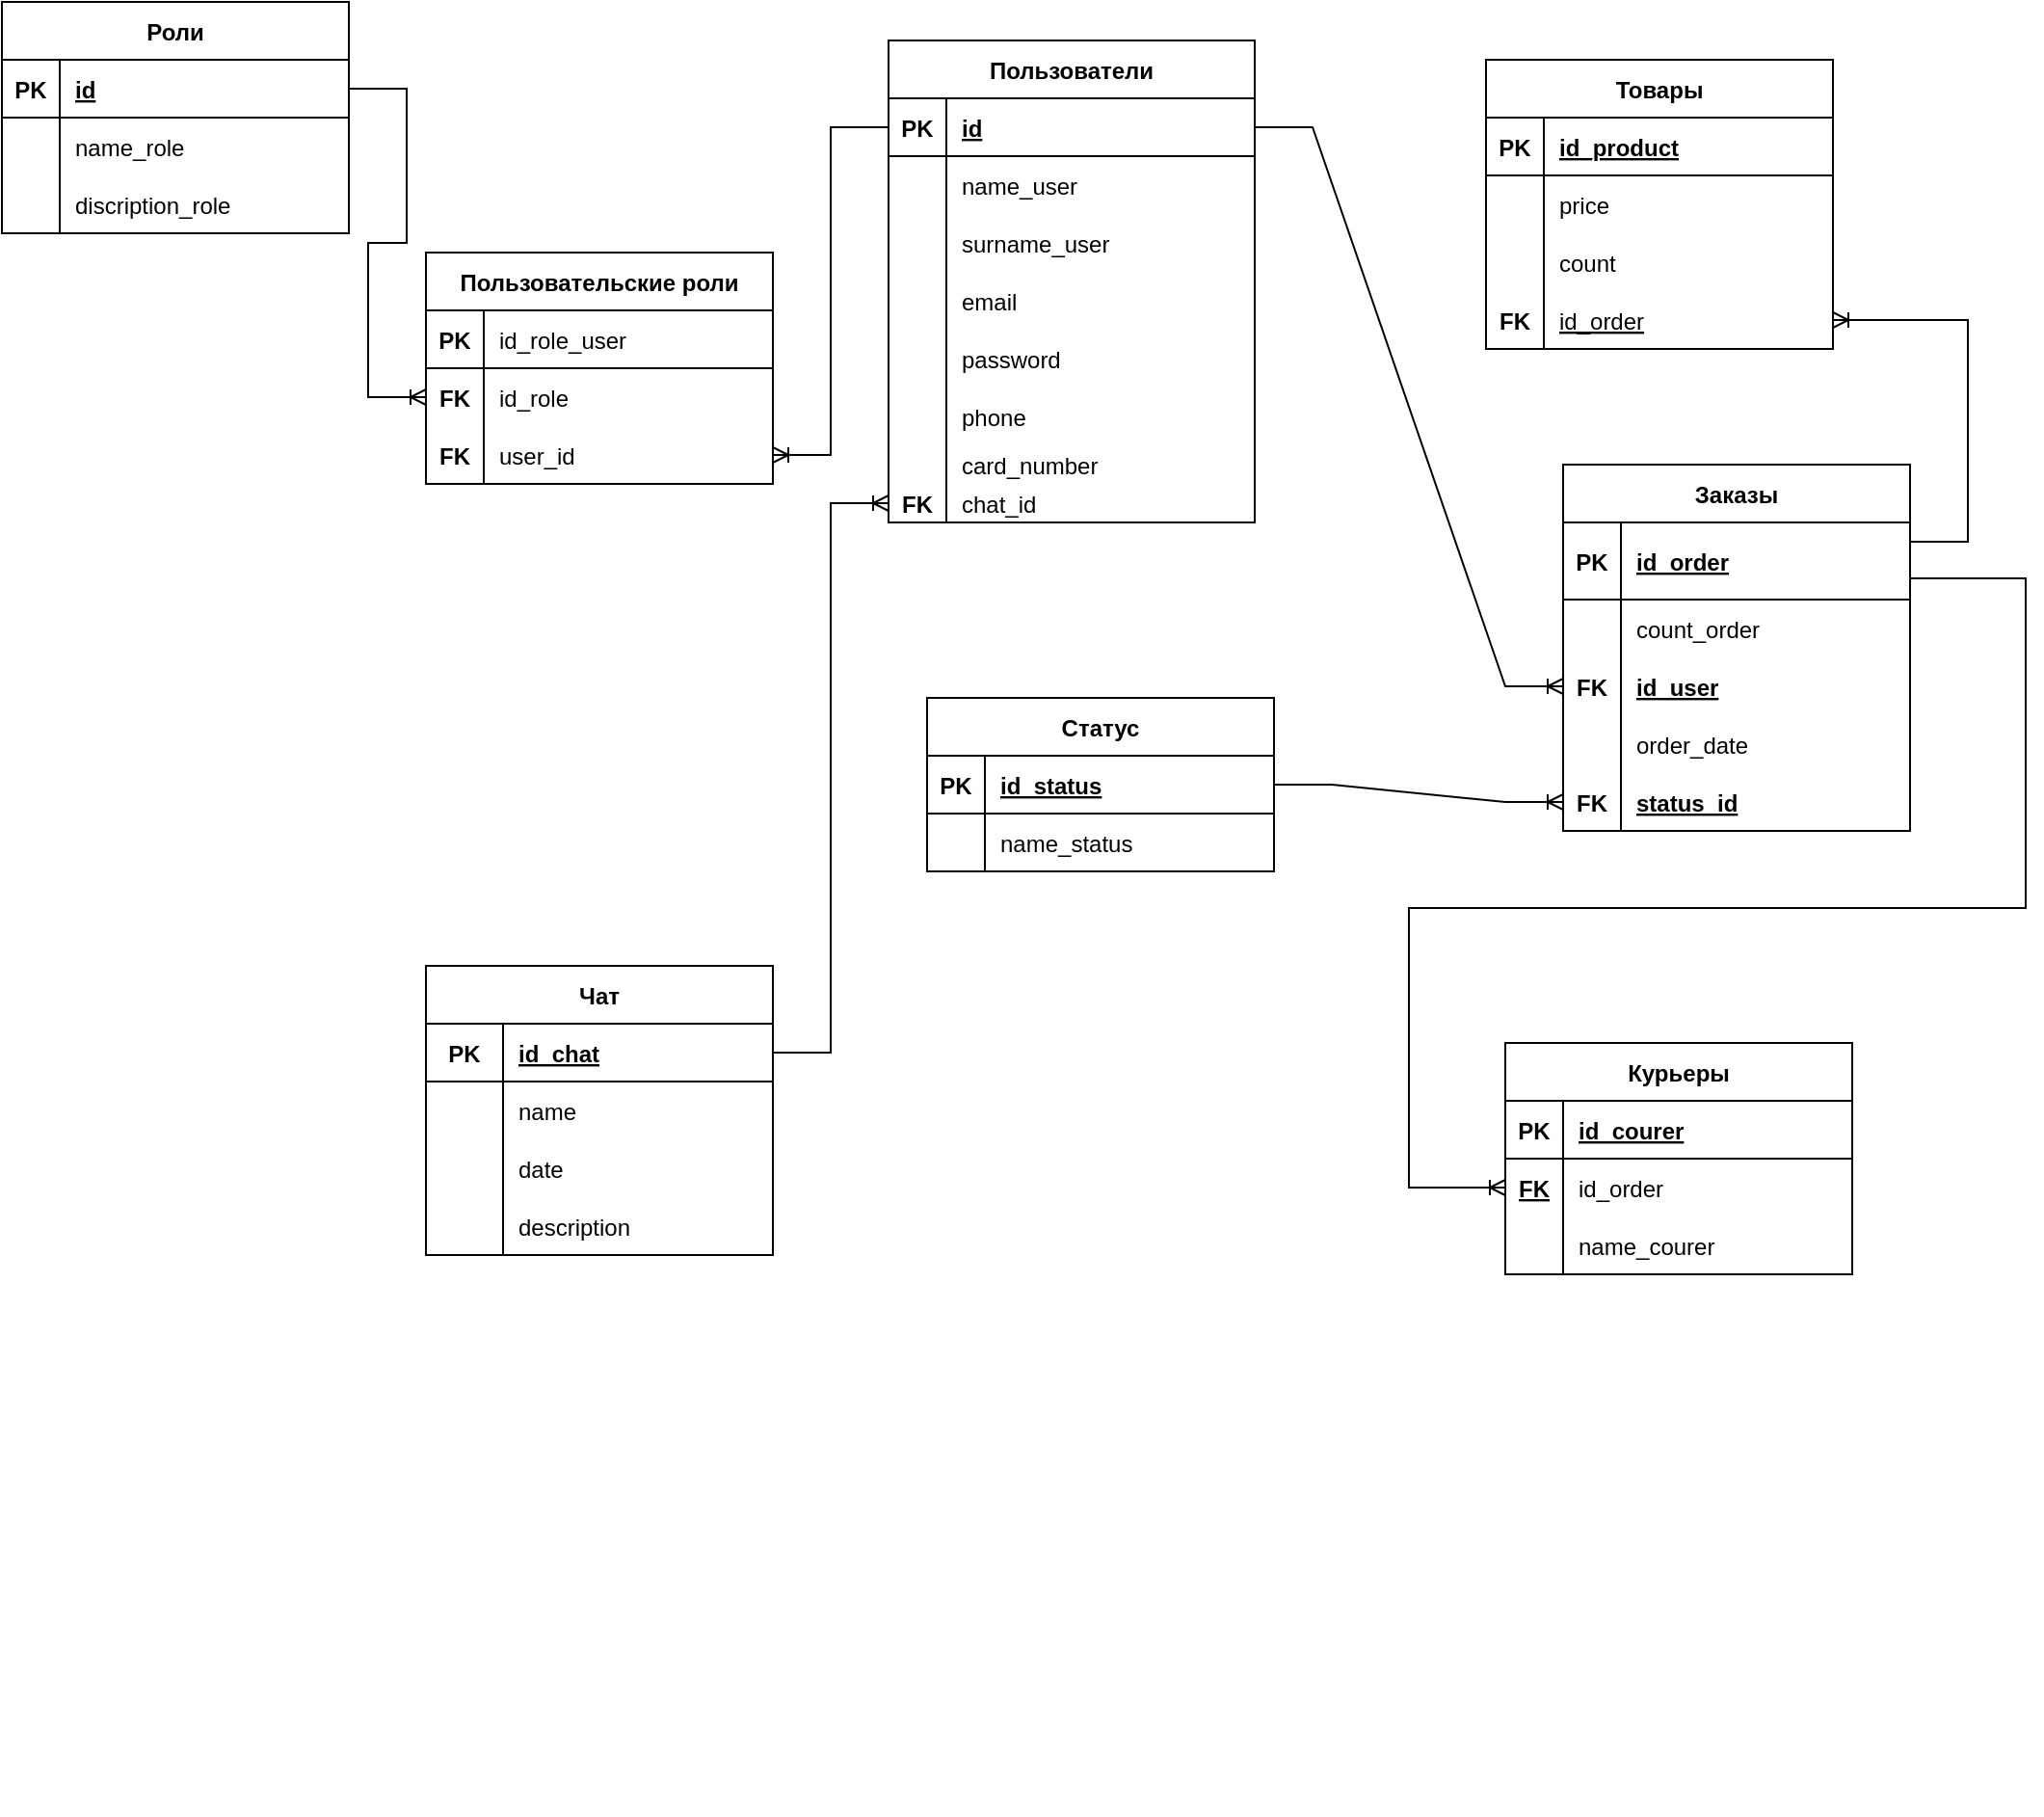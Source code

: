 <mxfile version="20.7.4" type="device"><diagram id="hDbtg2PFE5FSPe4Wq7kG" name="Страница 1"><mxGraphModel dx="2501" dy="2003" grid="1" gridSize="10" guides="1" tooltips="1" connect="1" arrows="1" fold="1" page="1" pageScale="1" pageWidth="827" pageHeight="1169" math="0" shadow="0"><root><mxCell id="0"/><mxCell id="1" parent="0"/><mxCell id="P_3Rh9me3TPW8S1_r9NZ-1" value="Чат" style="shape=table;startSize=30;container=1;collapsible=1;childLayout=tableLayout;fixedRows=1;rowLines=0;fontStyle=1;align=center;resizeLast=1;" parent="1" vertex="1"><mxGeometry x="180" y="-490" width="180" height="150" as="geometry"/></mxCell><mxCell id="P_3Rh9me3TPW8S1_r9NZ-2" value="" style="shape=tableRow;horizontal=0;startSize=0;swimlaneHead=0;swimlaneBody=0;fillColor=none;collapsible=0;dropTarget=0;points=[[0,0.5],[1,0.5]];portConstraint=eastwest;top=0;left=0;right=0;bottom=1;" parent="P_3Rh9me3TPW8S1_r9NZ-1" vertex="1"><mxGeometry y="30" width="180" height="30" as="geometry"/></mxCell><mxCell id="P_3Rh9me3TPW8S1_r9NZ-3" value="PK" style="shape=partialRectangle;connectable=0;fillColor=none;top=0;left=0;bottom=0;right=0;fontStyle=1;overflow=hidden;" parent="P_3Rh9me3TPW8S1_r9NZ-2" vertex="1"><mxGeometry width="40" height="30" as="geometry"><mxRectangle width="40" height="30" as="alternateBounds"/></mxGeometry></mxCell><mxCell id="P_3Rh9me3TPW8S1_r9NZ-4" value="id_chat" style="shape=partialRectangle;connectable=0;fillColor=none;top=0;left=0;bottom=0;right=0;align=left;spacingLeft=6;fontStyle=5;overflow=hidden;" parent="P_3Rh9me3TPW8S1_r9NZ-2" vertex="1"><mxGeometry x="40" width="140" height="30" as="geometry"><mxRectangle width="140" height="30" as="alternateBounds"/></mxGeometry></mxCell><mxCell id="P_3Rh9me3TPW8S1_r9NZ-5" value="" style="shape=tableRow;horizontal=0;startSize=0;swimlaneHead=0;swimlaneBody=0;fillColor=none;collapsible=0;dropTarget=0;points=[[0,0.5],[1,0.5]];portConstraint=eastwest;top=0;left=0;right=0;bottom=0;" parent="P_3Rh9me3TPW8S1_r9NZ-1" vertex="1"><mxGeometry y="60" width="180" height="30" as="geometry"/></mxCell><mxCell id="P_3Rh9me3TPW8S1_r9NZ-6" value="" style="shape=partialRectangle;connectable=0;fillColor=none;top=0;left=0;bottom=0;right=0;editable=1;overflow=hidden;" parent="P_3Rh9me3TPW8S1_r9NZ-5" vertex="1"><mxGeometry width="40" height="30" as="geometry"><mxRectangle width="40" height="30" as="alternateBounds"/></mxGeometry></mxCell><mxCell id="P_3Rh9me3TPW8S1_r9NZ-7" value="name" style="shape=partialRectangle;connectable=0;fillColor=none;top=0;left=0;bottom=0;right=0;align=left;spacingLeft=6;overflow=hidden;" parent="P_3Rh9me3TPW8S1_r9NZ-5" vertex="1"><mxGeometry x="40" width="140" height="30" as="geometry"><mxRectangle width="140" height="30" as="alternateBounds"/></mxGeometry></mxCell><mxCell id="P_3Rh9me3TPW8S1_r9NZ-8" value="" style="shape=tableRow;horizontal=0;startSize=0;swimlaneHead=0;swimlaneBody=0;fillColor=none;collapsible=0;dropTarget=0;points=[[0,0.5],[1,0.5]];portConstraint=eastwest;top=0;left=0;right=0;bottom=0;" parent="P_3Rh9me3TPW8S1_r9NZ-1" vertex="1"><mxGeometry y="90" width="180" height="30" as="geometry"/></mxCell><mxCell id="P_3Rh9me3TPW8S1_r9NZ-9" value="" style="shape=partialRectangle;connectable=0;fillColor=none;top=0;left=0;bottom=0;right=0;editable=1;overflow=hidden;" parent="P_3Rh9me3TPW8S1_r9NZ-8" vertex="1"><mxGeometry width="40" height="30" as="geometry"><mxRectangle width="40" height="30" as="alternateBounds"/></mxGeometry></mxCell><mxCell id="P_3Rh9me3TPW8S1_r9NZ-10" value="date" style="shape=partialRectangle;connectable=0;fillColor=none;top=0;left=0;bottom=0;right=0;align=left;spacingLeft=6;overflow=hidden;" parent="P_3Rh9me3TPW8S1_r9NZ-8" vertex="1"><mxGeometry x="40" width="140" height="30" as="geometry"><mxRectangle width="140" height="30" as="alternateBounds"/></mxGeometry></mxCell><mxCell id="y-7nCZN5ZBEDFke3KhNl-1" value="" style="shape=tableRow;horizontal=0;startSize=0;swimlaneHead=0;swimlaneBody=0;fillColor=none;collapsible=0;dropTarget=0;points=[[0,0.5],[1,0.5]];portConstraint=eastwest;top=0;left=0;right=0;bottom=0;" vertex="1" parent="P_3Rh9me3TPW8S1_r9NZ-1"><mxGeometry y="120" width="180" height="30" as="geometry"/></mxCell><mxCell id="y-7nCZN5ZBEDFke3KhNl-2" value="" style="shape=partialRectangle;connectable=0;fillColor=none;top=0;left=0;bottom=0;right=0;editable=1;overflow=hidden;" vertex="1" parent="y-7nCZN5ZBEDFke3KhNl-1"><mxGeometry width="40" height="30" as="geometry"><mxRectangle width="40" height="30" as="alternateBounds"/></mxGeometry></mxCell><mxCell id="y-7nCZN5ZBEDFke3KhNl-3" value="description" style="shape=partialRectangle;connectable=0;fillColor=none;top=0;left=0;bottom=0;right=0;align=left;spacingLeft=6;overflow=hidden;" vertex="1" parent="y-7nCZN5ZBEDFke3KhNl-1"><mxGeometry x="40" width="140" height="30" as="geometry"><mxRectangle width="140" height="30" as="alternateBounds"/></mxGeometry></mxCell><mxCell id="P_3Rh9me3TPW8S1_r9NZ-14" value="Пользователи" style="shape=table;startSize=30;container=1;collapsible=1;childLayout=tableLayout;fixedRows=1;rowLines=0;fontStyle=1;align=center;resizeLast=1;" parent="1" vertex="1"><mxGeometry x="420" y="-970" width="190" height="250" as="geometry"><mxRectangle x="450" y="-820" width="130" height="30" as="alternateBounds"/></mxGeometry></mxCell><mxCell id="P_3Rh9me3TPW8S1_r9NZ-15" value="" style="shape=tableRow;horizontal=0;startSize=0;swimlaneHead=0;swimlaneBody=0;fillColor=none;collapsible=0;dropTarget=0;points=[[0,0.5],[1,0.5]];portConstraint=eastwest;top=0;left=0;right=0;bottom=1;" parent="P_3Rh9me3TPW8S1_r9NZ-14" vertex="1"><mxGeometry y="30" width="190" height="30" as="geometry"/></mxCell><mxCell id="P_3Rh9me3TPW8S1_r9NZ-16" value="PK" style="shape=partialRectangle;connectable=0;fillColor=none;top=0;left=0;bottom=0;right=0;fontStyle=1;overflow=hidden;" parent="P_3Rh9me3TPW8S1_r9NZ-15" vertex="1"><mxGeometry width="30" height="30" as="geometry"><mxRectangle width="30" height="30" as="alternateBounds"/></mxGeometry></mxCell><mxCell id="P_3Rh9me3TPW8S1_r9NZ-17" value="id" style="shape=partialRectangle;connectable=0;fillColor=none;top=0;left=0;bottom=0;right=0;align=left;spacingLeft=6;fontStyle=5;overflow=hidden;" parent="P_3Rh9me3TPW8S1_r9NZ-15" vertex="1"><mxGeometry x="30" width="160" height="30" as="geometry"><mxRectangle width="160" height="30" as="alternateBounds"/></mxGeometry></mxCell><mxCell id="P_3Rh9me3TPW8S1_r9NZ-18" value="" style="shape=tableRow;horizontal=0;startSize=0;swimlaneHead=0;swimlaneBody=0;fillColor=none;collapsible=0;dropTarget=0;points=[[0,0.5],[1,0.5]];portConstraint=eastwest;top=0;left=0;right=0;bottom=0;" parent="P_3Rh9me3TPW8S1_r9NZ-14" vertex="1"><mxGeometry y="60" width="190" height="30" as="geometry"/></mxCell><mxCell id="P_3Rh9me3TPW8S1_r9NZ-19" value="" style="shape=partialRectangle;connectable=0;fillColor=none;top=0;left=0;bottom=0;right=0;editable=1;overflow=hidden;" parent="P_3Rh9me3TPW8S1_r9NZ-18" vertex="1"><mxGeometry width="30" height="30" as="geometry"><mxRectangle width="30" height="30" as="alternateBounds"/></mxGeometry></mxCell><mxCell id="P_3Rh9me3TPW8S1_r9NZ-20" value="name_user" style="shape=partialRectangle;connectable=0;fillColor=none;top=0;left=0;bottom=0;right=0;align=left;spacingLeft=6;overflow=hidden;" parent="P_3Rh9me3TPW8S1_r9NZ-18" vertex="1"><mxGeometry x="30" width="160" height="30" as="geometry"><mxRectangle width="160" height="30" as="alternateBounds"/></mxGeometry></mxCell><mxCell id="P_3Rh9me3TPW8S1_r9NZ-21" value="" style="shape=tableRow;horizontal=0;startSize=0;swimlaneHead=0;swimlaneBody=0;fillColor=none;collapsible=0;dropTarget=0;points=[[0,0.5],[1,0.5]];portConstraint=eastwest;top=0;left=0;right=0;bottom=0;" parent="P_3Rh9me3TPW8S1_r9NZ-14" vertex="1"><mxGeometry y="90" width="190" height="30" as="geometry"/></mxCell><mxCell id="P_3Rh9me3TPW8S1_r9NZ-22" value="" style="shape=partialRectangle;connectable=0;fillColor=none;top=0;left=0;bottom=0;right=0;editable=1;overflow=hidden;" parent="P_3Rh9me3TPW8S1_r9NZ-21" vertex="1"><mxGeometry width="30" height="30" as="geometry"><mxRectangle width="30" height="30" as="alternateBounds"/></mxGeometry></mxCell><mxCell id="P_3Rh9me3TPW8S1_r9NZ-23" value="surname_user" style="shape=partialRectangle;connectable=0;fillColor=none;top=0;left=0;bottom=0;right=0;align=left;spacingLeft=6;overflow=hidden;" parent="P_3Rh9me3TPW8S1_r9NZ-21" vertex="1"><mxGeometry x="30" width="160" height="30" as="geometry"><mxRectangle width="160" height="30" as="alternateBounds"/></mxGeometry></mxCell><mxCell id="P_3Rh9me3TPW8S1_r9NZ-24" value="" style="shape=tableRow;horizontal=0;startSize=0;swimlaneHead=0;swimlaneBody=0;fillColor=none;collapsible=0;dropTarget=0;points=[[0,0.5],[1,0.5]];portConstraint=eastwest;top=0;left=0;right=0;bottom=0;" parent="P_3Rh9me3TPW8S1_r9NZ-14" vertex="1"><mxGeometry y="120" width="190" height="30" as="geometry"/></mxCell><mxCell id="P_3Rh9me3TPW8S1_r9NZ-25" value="" style="shape=partialRectangle;connectable=0;fillColor=none;top=0;left=0;bottom=0;right=0;editable=1;overflow=hidden;" parent="P_3Rh9me3TPW8S1_r9NZ-24" vertex="1"><mxGeometry width="30" height="30" as="geometry"><mxRectangle width="30" height="30" as="alternateBounds"/></mxGeometry></mxCell><mxCell id="P_3Rh9me3TPW8S1_r9NZ-26" value="email" style="shape=partialRectangle;connectable=0;fillColor=none;top=0;left=0;bottom=0;right=0;align=left;spacingLeft=6;overflow=hidden;" parent="P_3Rh9me3TPW8S1_r9NZ-24" vertex="1"><mxGeometry x="30" width="160" height="30" as="geometry"><mxRectangle width="160" height="30" as="alternateBounds"/></mxGeometry></mxCell><mxCell id="P_3Rh9me3TPW8S1_r9NZ-27" value="" style="shape=tableRow;horizontal=0;startSize=0;swimlaneHead=0;swimlaneBody=0;fillColor=none;collapsible=0;dropTarget=0;points=[[0,0.5],[1,0.5]];portConstraint=eastwest;top=0;left=0;right=0;bottom=0;" parent="P_3Rh9me3TPW8S1_r9NZ-14" vertex="1"><mxGeometry y="150" width="190" height="30" as="geometry"/></mxCell><mxCell id="P_3Rh9me3TPW8S1_r9NZ-28" value="" style="shape=partialRectangle;connectable=0;fillColor=none;top=0;left=0;bottom=0;right=0;editable=1;overflow=hidden;" parent="P_3Rh9me3TPW8S1_r9NZ-27" vertex="1"><mxGeometry width="30" height="30" as="geometry"><mxRectangle width="30" height="30" as="alternateBounds"/></mxGeometry></mxCell><mxCell id="P_3Rh9me3TPW8S1_r9NZ-29" value="password" style="shape=partialRectangle;connectable=0;fillColor=none;top=0;left=0;bottom=0;right=0;align=left;spacingLeft=6;overflow=hidden;" parent="P_3Rh9me3TPW8S1_r9NZ-27" vertex="1"><mxGeometry x="30" width="160" height="30" as="geometry"><mxRectangle width="160" height="30" as="alternateBounds"/></mxGeometry></mxCell><mxCell id="P_3Rh9me3TPW8S1_r9NZ-36" value="" style="shape=tableRow;horizontal=0;startSize=0;swimlaneHead=0;swimlaneBody=0;fillColor=none;collapsible=0;dropTarget=0;points=[[0,0.5],[1,0.5]];portConstraint=eastwest;top=0;left=0;right=0;bottom=0;" parent="P_3Rh9me3TPW8S1_r9NZ-14" vertex="1"><mxGeometry y="180" width="190" height="30" as="geometry"/></mxCell><mxCell id="P_3Rh9me3TPW8S1_r9NZ-37" value="" style="shape=partialRectangle;connectable=0;fillColor=none;top=0;left=0;bottom=0;right=0;editable=1;overflow=hidden;fontStyle=1" parent="P_3Rh9me3TPW8S1_r9NZ-36" vertex="1"><mxGeometry width="30" height="30" as="geometry"><mxRectangle width="30" height="30" as="alternateBounds"/></mxGeometry></mxCell><mxCell id="P_3Rh9me3TPW8S1_r9NZ-38" value="phone" style="shape=partialRectangle;connectable=0;fillColor=none;top=0;left=0;bottom=0;right=0;align=left;spacingLeft=6;overflow=hidden;" parent="P_3Rh9me3TPW8S1_r9NZ-36" vertex="1"><mxGeometry x="30" width="160" height="30" as="geometry"><mxRectangle width="160" height="30" as="alternateBounds"/></mxGeometry></mxCell><mxCell id="Ls9f_gqmlpxZ3pL6OwYk-1" value="" style="shape=tableRow;horizontal=0;startSize=0;swimlaneHead=0;swimlaneBody=0;fillColor=none;collapsible=0;dropTarget=0;points=[[0,0.5],[1,0.5]];portConstraint=eastwest;top=0;left=0;right=0;bottom=0;" parent="P_3Rh9me3TPW8S1_r9NZ-14" vertex="1"><mxGeometry y="210" width="190" height="20" as="geometry"/></mxCell><mxCell id="Ls9f_gqmlpxZ3pL6OwYk-2" value="&#10;&#10;&#10;&lt;p style=&quot;margin-top:8.0pt;text-align:center;&#10;line-height:115%&quot; align=&quot;center&quot; class=&quot;MsoNormal&quot;&gt;&lt;span style=&quot;font-size:14.0pt;line-height:115%;font-family:&#10;&amp;quot;Times New Roman&amp;quot;,serif&quot;&gt;Пользователь&lt;b&gt;&lt;/b&gt;&lt;/span&gt;&lt;/p&gt;&#10;&#10;&lt;span style=&quot;mso-bookmark:_Hlk121754284&quot;&gt;&lt;/span&gt;&lt;span style=&quot;mso-bookmark:_Hlk121754284&quot;&gt;&lt;/span&gt;&lt;table style=&quot;border-collapse:collapse;border:none;mso-border-alt:solid windowtext .5pt;&#10; mso-yfti-tbllook:1184;mso-padding-alt:0cm 5.4pt 0cm 5.4pt&quot; cellpadding=&quot;0&quot; cellspacing=&quot;0&quot; border=&quot;1&quot; class=&quot;MsoTableGrid&quot;&gt;&#10; &lt;tbody&gt;&lt;tr style=&quot;mso-yfti-irow:0;mso-yfti-firstrow:yes;height:5.65pt&quot;&gt;&#10;  &lt;td style=&quot;width:233.6pt;border:solid windowtext 1.0pt;&#10;  mso-border-alt:solid windowtext .5pt;padding:0cm 5.4pt 0cm 5.4pt;height:5.65pt&quot; valign=&quot;top&quot; width=&quot;311&quot;&gt;&#10;  &lt;p style=&quot;margin-bottom:0cm;margin-bottom:.0001pt;text-align:&#10;  justify;line-height:115%&quot; class=&quot;MsoNormal&quot;&gt;&lt;span style=&quot;font-size:14.0pt;line-height:115%;&#10;  font-family:&amp;quot;Times New Roman&amp;quot;,serif&quot;&gt;Поле таблицы&lt;/span&gt;&lt;/p&gt;&#10;  &lt;/td&gt;&#10;  &lt;td style=&quot;width:233.65pt;border:solid windowtext 1.0pt;&#10;  border-left:none;mso-border-left-alt:solid windowtext .5pt;mso-border-alt:&#10;  solid windowtext .5pt;padding:0cm 5.4pt 0cm 5.4pt;height:5.65pt&quot; valign=&quot;top&quot; width=&quot;312&quot;&gt;&#10;  &lt;p style=&quot;margin-bottom:0cm;margin-bottom:.0001pt;text-align:&#10;  justify;line-height:115%&quot; class=&quot;MsoNormal&quot;&gt;&lt;span style=&quot;font-size:14.0pt;line-height:115%;&#10;  font-family:&amp;quot;Times New Roman&amp;quot;,serif&quot;&gt;Назначение&lt;/span&gt;&lt;/p&gt;&#10;  &lt;/td&gt;&#10; &lt;/tr&gt;&#10; &lt;tr style=&quot;mso-yfti-irow:1;height:5.65pt&quot;&gt;&#10;  &lt;td style=&quot;width:233.6pt;border:solid windowtext 1.0pt;&#10;  border-top:none;mso-border-top-alt:solid windowtext .5pt;mso-border-alt:solid windowtext .5pt;&#10;  padding:0cm 5.4pt 0cm 5.4pt;height:5.65pt&quot; valign=&quot;top&quot; width=&quot;311&quot;&gt;&#10;  &lt;p style=&quot;margin-bottom:0cm;margin-bottom:.0001pt;text-align:&#10;  justify;line-height:115%&quot; class=&quot;MsoNormal&quot;&gt;&lt;span style=&quot;font-size:14.0pt;line-height:115%;&#10;  font-family:&amp;quot;Times New Roman&amp;quot;,serif&quot;&gt;Пользователь&lt;/span&gt;&lt;span style=&quot;font-size:14.0pt;line-height:115%;font-family:&amp;quot;Times New Roman&amp;quot;,serif;&#10;  mso-ansi-language:EN-US&quot; lang=&quot;EN-US&quot;&gt;_ID&lt;/span&gt;&lt;span style=&quot;font-size:14.0pt;line-height:&#10;  115%;font-family:&amp;quot;Times New Roman&amp;quot;,serif&quot;&gt;&lt;/span&gt;&lt;/p&gt;&#10;  &lt;/td&gt;&#10;  &lt;td style=&quot;width:233.65pt;border-top:none;border-left:&#10;  none;border-bottom:solid windowtext 1.0pt;border-right:solid windowtext 1.0pt;&#10;  mso-border-top-alt:solid windowtext .5pt;mso-border-left-alt:solid windowtext .5pt;&#10;  mso-border-alt:solid windowtext .5pt;padding:0cm 5.4pt 0cm 5.4pt;height:5.65pt&quot; valign=&quot;top&quot; width=&quot;312&quot;&gt;&#10;  &lt;p style=&quot;margin-bottom:0cm;margin-bottom:.0001pt;text-align:&#10;  justify;line-height:115%&quot; class=&quot;MsoNormal&quot;&gt;&lt;span style=&quot;font-size:14.0pt;line-height:115%;&#10;  font-family:&amp;quot;Times New Roman&amp;quot;,serif&quot;&gt;Хранит уникальный идентификатор номера&#10;  аккаунта пользователя&lt;/span&gt;&lt;/p&gt;&#10;  &lt;/td&gt;&#10; &lt;/tr&gt;&#10; &lt;tr style=&quot;mso-yfti-irow:2;height:5.65pt&quot;&gt;&#10;  &lt;td style=&quot;width:233.6pt;border:solid windowtext 1.0pt;&#10;  border-top:none;mso-border-top-alt:solid windowtext .5pt;mso-border-alt:solid windowtext .5pt;&#10;  padding:0cm 5.4pt 0cm 5.4pt;height:5.65pt&quot; valign=&quot;top&quot; width=&quot;311&quot;&gt;&#10;  &lt;p style=&quot;margin-bottom:0cm;margin-bottom:.0001pt;text-align:&#10;  justify;line-height:115%&quot; class=&quot;MsoNormal&quot;&gt;&lt;span style=&quot;font-size:14.0pt;line-height:115%;&#10;  font-family:&amp;quot;Times New Roman&amp;quot;,serif&quot;&gt;Имя&lt;/span&gt;&lt;/p&gt;&#10;  &lt;/td&gt;&#10;  &lt;td style=&quot;width:233.65pt;border-top:none;border-left:&#10;  none;border-bottom:solid windowtext 1.0pt;border-right:solid windowtext 1.0pt;&#10;  mso-border-top-alt:solid windowtext .5pt;mso-border-left-alt:solid windowtext .5pt;&#10;  mso-border-alt:solid windowtext .5pt;padding:0cm 5.4pt 0cm 5.4pt;height:5.65pt&quot; valign=&quot;top&quot; width=&quot;312&quot;&gt;&#10;  &lt;p style=&quot;margin-bottom:0cm;margin-bottom:.0001pt;text-align:&#10;  justify;line-height:115%&quot; class=&quot;MsoNormal&quot;&gt;&lt;span style=&quot;font-size:14.0pt;line-height:115%;&#10;  font-family:&amp;quot;Times New Roman&amp;quot;,serif;color:black;mso-themecolor:text1;&#10;  mso-bidi-font-style:italic&quot;&gt;Хранит имя пользователя&lt;/span&gt;&lt;span style=&quot;font-size:14.0pt;line-height:115%;font-family:&amp;quot;Times New Roman&amp;quot;,serif&quot;&gt;&lt;/span&gt;&lt;/p&gt;&#10;  &lt;/td&gt;&#10; &lt;/tr&gt;&#10; &lt;tr style=&quot;mso-yfti-irow:3;height:5.65pt&quot;&gt;&#10;  &lt;td style=&quot;width:233.6pt;border:solid windowtext 1.0pt;&#10;  border-top:none;mso-border-top-alt:solid windowtext .5pt;mso-border-alt:solid windowtext .5pt;&#10;  padding:0cm 5.4pt 0cm 5.4pt;height:5.65pt&quot; valign=&quot;top&quot; width=&quot;311&quot;&gt;&#10;  &lt;p style=&quot;margin-bottom:0cm;margin-bottom:.0001pt;text-align:&#10;  justify;line-height:115%&quot; class=&quot;MsoNormal&quot;&gt;&lt;span style=&quot;font-size:14.0pt;line-height:115%;&#10;  font-family:&amp;quot;Times New Roman&amp;quot;,serif&quot;&gt;Фамилия&lt;/span&gt;&lt;/p&gt;&#10;  &lt;/td&gt;&#10;  &lt;td style=&quot;width:233.65pt;border-top:none;border-left:&#10;  none;border-bottom:solid windowtext 1.0pt;border-right:solid windowtext 1.0pt;&#10;  mso-border-top-alt:solid windowtext .5pt;mso-border-left-alt:solid windowtext .5pt;&#10;  mso-border-alt:solid windowtext .5pt;padding:0cm 5.4pt 0cm 5.4pt;height:5.65pt&quot; valign=&quot;top&quot; width=&quot;312&quot;&gt;&#10;  &lt;p style=&quot;margin-bottom:0cm;margin-bottom:.0001pt;text-align:&#10;  justify;line-height:115%&quot; class=&quot;MsoNormal&quot;&gt;&lt;span style=&quot;font-size:14.0pt;line-height:115%;&#10;  font-family:&amp;quot;Times New Roman&amp;quot;,serif;color:black;mso-themecolor:text1;&#10;  mso-bidi-font-style:italic&quot;&gt;Хранит фамилию пользователя&lt;/span&gt;&lt;span style=&quot;font-size:14.0pt;line-height:115%;font-family:&amp;quot;Times New Roman&amp;quot;,serif&quot;&gt;&lt;/span&gt;&lt;/p&gt;&#10;  &lt;/td&gt;&#10; &lt;/tr&gt;&#10; &lt;tr style=&quot;mso-yfti-irow:4;height:5.65pt&quot;&gt;&#10;  &lt;td style=&quot;width:233.6pt;border:solid windowtext 1.0pt;&#10;  border-top:none;mso-border-top-alt:solid windowtext .5pt;mso-border-alt:solid windowtext .5pt;&#10;  padding:0cm 5.4pt 0cm 5.4pt;height:5.65pt&quot; valign=&quot;top&quot; width=&quot;311&quot;&gt;&#10;  &lt;p style=&quot;margin-bottom:0cm;margin-bottom:.0001pt;text-align:&#10;  justify;line-height:115%&quot; class=&quot;MsoNormal&quot;&gt;&lt;span style=&quot;font-size:14.0pt;line-height:115%;&#10;  font-family:&amp;quot;Times New Roman&amp;quot;,serif&quot;&gt;Телефон&lt;/span&gt;&lt;/p&gt;&#10;  &lt;/td&gt;&#10;  &lt;td style=&quot;width:233.65pt;border-top:none;border-left:&#10;  none;border-bottom:solid windowtext 1.0pt;border-right:solid windowtext 1.0pt;&#10;  mso-border-top-alt:solid windowtext .5pt;mso-border-left-alt:solid windowtext .5pt;&#10;  mso-border-alt:solid windowtext .5pt;padding:0cm 5.4pt 0cm 5.4pt;height:5.65pt&quot; valign=&quot;top&quot; width=&quot;312&quot;&gt;&#10;  &lt;p style=&quot;margin-bottom:0cm;margin-bottom:.0001pt;text-align:&#10;  justify;line-height:115%&quot; class=&quot;MsoNormal&quot;&gt;&lt;span style=&quot;font-size:14.0pt;line-height:115%;&#10;  font-family:&amp;quot;Times New Roman&amp;quot;,serif;color:black;mso-themecolor:text1;&#10;  mso-bidi-font-style:italic&quot;&gt;Хранит номер телефона пользователя&lt;/span&gt;&lt;span style=&quot;font-size:14.0pt;line-height:115%;font-family:&amp;quot;Times New Roman&amp;quot;,serif&quot;&gt;&lt;/span&gt;&lt;/p&gt;&#10;  &lt;/td&gt;&#10; &lt;/tr&gt;&#10; &lt;tr style=&quot;mso-yfti-irow:5;height:5.65pt&quot;&gt;&#10;  &lt;td style=&quot;width:233.6pt;border:solid windowtext 1.0pt;&#10;  border-top:none;mso-border-top-alt:solid windowtext .5pt;mso-border-alt:solid windowtext .5pt;&#10;  padding:0cm 5.4pt 0cm 5.4pt;height:5.65pt&quot; valign=&quot;top&quot; width=&quot;311&quot;&gt;&#10;  &lt;p style=&quot;margin-bottom:0cm;margin-bottom:.0001pt;text-align:&#10;  justify;line-height:115%&quot; class=&quot;MsoNormal&quot;&gt;&lt;a name=&quot;_Hlk121754284&quot;&gt;&lt;span style=&quot;font-size:&#10;  14.0pt;line-height:115%;font-family:&amp;quot;Times New Roman&amp;quot;,serif&quot;&gt;Роль_&lt;/span&gt;&lt;/a&gt;&lt;span style=&quot;mso-bookmark:_Hlk121754284&quot;&gt;&lt;span style=&quot;font-size:14.0pt;&#10;  line-height:115%;font-family:&amp;quot;Times New Roman&amp;quot;,serif;mso-ansi-language:EN-US&quot; lang=&quot;EN-US&quot;&gt;ID&lt;/span&gt;&lt;/span&gt;&lt;span style=&quot;mso-bookmark:_Hlk121754284&quot;&gt;&lt;span style=&quot;font-size:14.0pt;line-height:&#10;  115%;font-family:&amp;quot;Times New Roman&amp;quot;,serif&quot;&gt;&lt;/span&gt;&lt;/span&gt;&lt;/p&gt;&#10;  &lt;/td&gt;&#10;  &#10;  &lt;td style=&quot;width:233.65pt;border-top:none;border-left:&#10;  none;border-bottom:solid windowtext 1.0pt;border-right:solid windowtext 1.0pt;&#10;  mso-border-top-alt:solid windowtext .5pt;mso-border-left-alt:solid windowtext .5pt;&#10;  mso-border-alt:solid windowtext .5pt;padding:0cm 5.4pt 0cm 5.4pt;height:5.65pt&quot; valign=&quot;top&quot; width=&quot;312&quot;&gt;&#10;  &lt;p style=&quot;margin-bottom:0cm;margin-bottom:.0001pt;text-align:&#10;  justify;line-height:normal&quot; class=&quot;MsoNormal&quot;&gt;&lt;span style=&quot;mso-bookmark:_Hlk121754284&quot;&gt;&lt;span style=&quot;font-size:14.0pt;font-family:&amp;quot;Times New Roman&amp;quot;,serif&quot;&gt;Хранит&#10;  уникальный идентификатор роли пользователя&lt;/span&gt;&lt;/span&gt;&lt;/p&gt;&#10;  &lt;span style=&quot;mso-bookmark:_Hlk121754284&quot;&gt;&lt;/span&gt;&#10;  &lt;p style=&quot;margin-bottom:0cm;margin-bottom:.0001pt;text-align:&#10;  justify;line-height:115%&quot; class=&quot;MsoNormal&quot;&gt;&lt;span style=&quot;mso-bookmark:_Hlk121754284&quot;&gt;&lt;span style=&quot;font-size:14.0pt;line-height:115%;font-family:&amp;quot;Times New Roman&amp;quot;,serif&quot;&gt;&amp;nbsp;&lt;/span&gt;&lt;/span&gt;&lt;/p&gt;&#10;  &lt;/td&gt;&#10;  &#10; &lt;/tr&gt;&#10; &lt;tr style=&quot;mso-yfti-irow:6;height:5.65pt&quot;&gt;&#10;  &lt;td style=&quot;width:233.6pt;border:solid windowtext 1.0pt;&#10;  border-top:none;mso-border-top-alt:solid windowtext .5pt;mso-border-alt:solid windowtext .5pt;&#10;  padding:0cm 5.4pt 0cm 5.4pt;height:5.65pt&quot; valign=&quot;top&quot; width=&quot;311&quot;&gt;&#10;  &lt;p style=&quot;margin-bottom:0cm;margin-bottom:.0001pt;text-align:&#10;  justify;line-height:115%&quot; class=&quot;MsoNormal&quot;&gt;&lt;span style=&quot;font-size:14.0pt;&#10;  line-height:115%;font-family:&amp;quot;Times New Roman&amp;quot;,serif;mso-ansi-language:EN-US&quot; lang=&quot;EN-US&quot;&gt;Email&lt;/span&gt;&lt;span style=&quot;font-size:14.0pt;line-height:115%;font-family:&amp;quot;Times New Roman&amp;quot;,serif&quot;&gt;&lt;/span&gt;&lt;/p&gt;&#10;  &lt;/td&gt;&#10;  &lt;td style=&quot;width:233.65pt;border-top:none;border-left:&#10;  none;border-bottom:solid windowtext 1.0pt;border-right:solid windowtext 1.0pt;&#10;  mso-border-top-alt:solid windowtext .5pt;mso-border-left-alt:solid windowtext .5pt;&#10;  mso-border-alt:solid windowtext .5pt;padding:0cm 5.4pt 0cm 5.4pt;height:5.65pt&quot; valign=&quot;top&quot; width=&quot;312&quot;&gt;&#10;  &lt;p style=&quot;margin-bottom:0cm;margin-bottom:.0001pt;text-align:&#10;  justify;line-height:normal&quot; class=&quot;MsoNormal&quot;&gt;&lt;span style=&quot;font-size:14.0pt;font-family:&amp;quot;Times New Roman&amp;quot;,serif&quot;&gt;Хранит&#10;  почту пользователя&lt;/span&gt;&lt;/p&gt;&#10;  &lt;p style=&quot;margin-bottom:0cm;margin-bottom:.0001pt;text-align:&#10;  justify;line-height:115%&quot; class=&quot;MsoNormal&quot;&gt;&lt;span style=&quot;font-size:14.0pt;line-height:115%;&#10;  font-family:&amp;quot;Times New Roman&amp;quot;,serif&quot;&gt;&amp;nbsp;&lt;/span&gt;&lt;/p&gt;&#10;  &lt;/td&gt;&#10; &lt;/tr&gt;&#10; &lt;tr style=&quot;mso-yfti-irow:7;height:5.65pt&quot;&gt;&#10;  &lt;td style=&quot;width:233.6pt;border:solid windowtext 1.0pt;&#10;  border-top:none;mso-border-top-alt:solid windowtext .5pt;mso-border-alt:solid windowtext .5pt;&#10;  padding:0cm 5.4pt 0cm 5.4pt;height:5.65pt&quot; valign=&quot;top&quot; width=&quot;311&quot;&gt;&#10;  &lt;p style=&quot;margin-bottom:0cm;margin-bottom:.0001pt;text-align:&#10;  justify;line-height:115%&quot; class=&quot;MsoNormal&quot;&gt;&lt;span style=&quot;font-size:14.0pt;line-height:115%;&#10;  font-family:&amp;quot;Times New Roman&amp;quot;,serif&quot;&gt;Пароль&lt;/span&gt;&lt;/p&gt;&#10;  &lt;/td&gt;&#10;  &lt;td style=&quot;width:233.65pt;border-top:none;border-left:&#10;  none;border-bottom:solid windowtext 1.0pt;border-right:solid windowtext 1.0pt;&#10;  mso-border-top-alt:solid windowtext .5pt;mso-border-left-alt:solid windowtext .5pt;&#10;  mso-border-alt:solid windowtext .5pt;padding:0cm 5.4pt 0cm 5.4pt;height:5.65pt&quot; valign=&quot;top&quot; width=&quot;312&quot;&gt;&#10;  &lt;p style=&quot;margin-bottom:0cm;margin-bottom:.0001pt;text-align:&#10;  justify;line-height:115%&quot; class=&quot;MsoNormal&quot;&gt;&lt;span style=&quot;font-size:14.0pt;line-height:115%;&#10;  font-family:&amp;quot;Times New Roman&amp;quot;,serif&quot;&gt;Хранит пароль пользователя&lt;/span&gt;&lt;/p&gt;&#10;  &lt;/td&gt;&#10; &lt;/tr&gt;&#10; &lt;tr style=&quot;mso-yfti-irow:8;height:5.65pt&quot;&gt;&#10;  &lt;td style=&quot;width:233.6pt;border:solid windowtext 1.0pt;&#10;  border-top:none;mso-border-top-alt:solid windowtext .5pt;mso-border-alt:solid windowtext .5pt;&#10;  padding:0cm 5.4pt 0cm 5.4pt;height:5.65pt&quot; valign=&quot;top&quot; width=&quot;311&quot;&gt;&#10;  &lt;p style=&quot;margin-bottom:0cm;margin-bottom:.0001pt;text-align:&#10;  justify;line-height:115%&quot; class=&quot;MsoNormal&quot;&gt;&lt;span style=&quot;font-size:14.0pt;line-height:115%;&#10;  font-family:&amp;quot;Times New Roman&amp;quot;,serif&quot;&gt;Курсы_&lt;/span&gt;&lt;span style=&quot;font-size:14.0pt;line-height:115%;font-family:&amp;quot;Times New Roman&amp;quot;,serif;&#10;  mso-ansi-language:EN-US&quot; lang=&quot;EN-US&quot;&gt;ID&lt;/span&gt;&lt;/p&gt;&#10;  &lt;/td&gt;&#10;  &lt;td style=&quot;width:233.65pt;border-top:none;border-left:&#10;  none;border-bottom:solid windowtext 1.0pt;border-right:solid windowtext 1.0pt;&#10;  mso-border-top-alt:solid windowtext .5pt;mso-border-left-alt:solid windowtext .5pt;&#10;  mso-border-alt:solid windowtext .5pt;padding:0cm 5.4pt 0cm 5.4pt;height:5.65pt&quot; valign=&quot;top&quot; width=&quot;312&quot;&gt;&#10;  &lt;p style=&quot;margin-bottom:0cm;margin-bottom:.0001pt;text-align:&#10;  justify;line-height:115%&quot; class=&quot;MsoNormal&quot;&gt;&lt;span style=&quot;font-size:14.0pt;line-height:115%;&#10;  font-family:&amp;quot;Times New Roman&amp;quot;,serif&quot;&gt;Хранит список курсов пользователя&lt;/span&gt;&lt;/p&gt;&#10;  &lt;/td&gt;&#10; &lt;/tr&gt;&#10; &lt;tr style=&quot;mso-yfti-irow:9;height:5.65pt&quot;&gt;&#10;  &lt;td style=&quot;width:233.6pt;border:solid windowtext 1.0pt;&#10;  border-top:none;mso-border-top-alt:solid windowtext .5pt;mso-border-alt:solid windowtext .5pt;&#10;  padding:0cm 5.4pt 0cm 5.4pt;height:5.65pt&quot; valign=&quot;top&quot; width=&quot;311&quot;&gt;&#10;  &lt;p style=&quot;margin-bottom:0cm;margin-bottom:.0001pt;text-align:&#10;  justify;line-height:115%&quot; class=&quot;MsoNormal&quot;&gt;&lt;span style=&quot;font-size:14.0pt;line-height:115%;&#10;  font-family:&amp;quot;Times New Roman&amp;quot;,serif&quot;&gt;Номер банковской карты&lt;/span&gt;&lt;/p&gt;&#10;  &lt;/td&gt;&#10;  &lt;td style=&quot;width:233.65pt;border-top:none;border-left:&#10;  none;border-bottom:solid windowtext 1.0pt;border-right:solid windowtext 1.0pt;&#10;  mso-border-top-alt:solid windowtext .5pt;mso-border-left-alt:solid windowtext .5pt;&#10;  mso-border-alt:solid windowtext .5pt;padding:0cm 5.4pt 0cm 5.4pt;height:5.65pt&quot; valign=&quot;top&quot; width=&quot;312&quot;&gt;&#10;  &lt;p style=&quot;margin-bottom:0cm;margin-bottom:.0001pt;text-align:&#10;  justify;line-height:115%&quot; class=&quot;MsoNormal&quot;&gt;&lt;span style=&quot;font-size:14.0pt;line-height:115%;&#10;  font-family:&amp;quot;Times New Roman&amp;quot;,serif&quot;&gt;Хранит номер банковской карты&lt;/span&gt;&lt;/p&gt;&#10;  &lt;/td&gt;&#10; &lt;/tr&gt;&#10; &lt;tr style=&quot;mso-yfti-irow:10;height:5.65pt&quot;&gt;&#10;  &lt;td style=&quot;width:233.6pt;border:solid windowtext 1.0pt;&#10;  border-top:none;mso-border-top-alt:solid windowtext .5pt;mso-border-alt:solid windowtext .5pt;&#10;  padding:0cm 5.4pt 0cm 5.4pt;height:5.65pt&quot; valign=&quot;top&quot; width=&quot;311&quot;&gt;&#10;  &lt;p style=&quot;margin-bottom:0cm;margin-bottom:.0001pt;text-align:&#10;  justify;line-height:115%&quot; class=&quot;MsoNormal&quot;&gt;&lt;span style=&quot;font-size:14.0pt;line-height:115%;&#10;  font-family:&amp;quot;Times New Roman&amp;quot;,serif&quot;&gt;Дата регистрации карты&lt;/span&gt;&lt;/p&gt;&#10;  &lt;/td&gt;&#10;  &lt;td style=&quot;width:233.65pt;border-top:none;border-left:&#10;  none;border-bottom:solid windowtext 1.0pt;border-right:solid windowtext 1.0pt;&#10;  mso-border-top-alt:solid windowtext .5pt;mso-border-left-alt:solid windowtext .5pt;&#10;  mso-border-alt:solid windowtext .5pt;padding:0cm 5.4pt 0cm 5.4pt;height:5.65pt&quot; valign=&quot;top&quot; width=&quot;312&quot;&gt;&#10;  &lt;p style=&quot;margin-bottom:0cm;margin-bottom:.0001pt;text-align:&#10;  justify;line-height:115%&quot; class=&quot;MsoNormal&quot;&gt;&lt;span style=&quot;font-size:14.0pt;line-height:115%;&#10;  font-family:&amp;quot;Times New Roman&amp;quot;,serif&quot;&gt;Хранит дату регистрации карты&lt;/span&gt;&lt;/p&gt;&#10;  &lt;/td&gt;&#10; &lt;/tr&gt;&#10; &lt;tr style=&quot;mso-yfti-irow:11;mso-yfti-lastrow:yes;height:5.65pt&quot;&gt;&#10;  &lt;td style=&quot;width:233.6pt;border:solid windowtext 1.0pt;&#10;  border-top:none;mso-border-top-alt:solid windowtext .5pt;mso-border-alt:solid windowtext .5pt;&#10;  padding:0cm 5.4pt 0cm 5.4pt;height:5.65pt&quot; valign=&quot;top&quot; width=&quot;311&quot;&gt;&#10;  &lt;p style=&quot;margin-bottom:0cm;margin-bottom:.0001pt;text-align:&#10;  justify;line-height:115%&quot; class=&quot;MsoNormal&quot;&gt;&lt;span style=&quot;font-size:14.0pt;line-height:115%;&#10;  font-family:&amp;quot;Times New Roman&amp;quot;,serif&quot;&gt;Номер банковского счета&lt;/span&gt;&lt;/p&gt;&#10;  &lt;/td&gt;&#10;  &lt;td style=&quot;width:233.65pt;border-top:none;border-left:&#10;  none;border-bottom:solid windowtext 1.0pt;border-right:solid windowtext 1.0pt;&#10;  mso-border-top-alt:solid windowtext .5pt;mso-border-left-alt:solid windowtext .5pt;&#10;  mso-border-alt:solid windowtext .5pt;padding:0cm 5.4pt 0cm 5.4pt;height:5.65pt&quot; valign=&quot;top&quot; width=&quot;312&quot;&gt;&#10;  &lt;p style=&quot;margin-bottom:0cm;margin-bottom:.0001pt;text-align:&#10;  justify;line-height:115%&quot; class=&quot;MsoNormal&quot;&gt;&lt;span style=&quot;font-size:14.0pt;line-height:115%;&#10;  font-family:&amp;quot;Times New Roman&amp;quot;,serif&quot;&gt;Хранит номер банковского счета&lt;/span&gt;&lt;/p&gt;&#10;  &lt;/td&gt;&#10; &lt;/tr&gt;&#10;&lt;/tbody&gt;&lt;/table&gt;&#10;&#10;&#10;&#10;&#10;&#10;" style="shape=partialRectangle;connectable=0;fillColor=none;top=0;left=0;bottom=0;right=0;editable=1;overflow=hidden;fontStyle=1" parent="Ls9f_gqmlpxZ3pL6OwYk-1" vertex="1"><mxGeometry width="30" height="20" as="geometry"><mxRectangle width="30" height="20" as="alternateBounds"/></mxGeometry></mxCell><mxCell id="Ls9f_gqmlpxZ3pL6OwYk-3" value="card_number" style="shape=partialRectangle;connectable=0;fillColor=none;top=0;left=0;bottom=0;right=0;align=left;spacingLeft=6;overflow=hidden;" parent="Ls9f_gqmlpxZ3pL6OwYk-1" vertex="1"><mxGeometry x="30" width="160" height="20" as="geometry"><mxRectangle width="160" height="20" as="alternateBounds"/></mxGeometry></mxCell><mxCell id="R9jRYpdcg0o4qiUu9nNL-1" value="" style="shape=tableRow;horizontal=0;startSize=0;swimlaneHead=0;swimlaneBody=0;fillColor=none;collapsible=0;dropTarget=0;points=[[0,0.5],[1,0.5]];portConstraint=eastwest;top=0;left=0;right=0;bottom=0;" parent="P_3Rh9me3TPW8S1_r9NZ-14" vertex="1"><mxGeometry y="230" width="190" height="20" as="geometry"/></mxCell><mxCell id="R9jRYpdcg0o4qiUu9nNL-2" value="FK" style="shape=partialRectangle;connectable=0;fillColor=none;top=0;left=0;bottom=0;right=0;editable=1;overflow=hidden;fontStyle=1" parent="R9jRYpdcg0o4qiUu9nNL-1" vertex="1"><mxGeometry width="30" height="20" as="geometry"><mxRectangle width="30" height="20" as="alternateBounds"/></mxGeometry></mxCell><mxCell id="R9jRYpdcg0o4qiUu9nNL-3" value="chat_id" style="shape=partialRectangle;connectable=0;fillColor=none;top=0;left=0;bottom=0;right=0;align=left;spacingLeft=6;overflow=hidden;" parent="R9jRYpdcg0o4qiUu9nNL-1" vertex="1"><mxGeometry x="30" width="160" height="20" as="geometry"><mxRectangle width="160" height="20" as="alternateBounds"/></mxGeometry></mxCell><mxCell id="P_3Rh9me3TPW8S1_r9NZ-39" value="Статус" style="shape=table;startSize=30;container=1;collapsible=1;childLayout=tableLayout;fixedRows=1;rowLines=0;fontStyle=1;align=center;resizeLast=1;" parent="1" vertex="1"><mxGeometry x="440" y="-629" width="180" height="90" as="geometry"/></mxCell><mxCell id="P_3Rh9me3TPW8S1_r9NZ-40" value="" style="shape=tableRow;horizontal=0;startSize=0;swimlaneHead=0;swimlaneBody=0;fillColor=none;collapsible=0;dropTarget=0;points=[[0,0.5],[1,0.5]];portConstraint=eastwest;top=0;left=0;right=0;bottom=1;" parent="P_3Rh9me3TPW8S1_r9NZ-39" vertex="1"><mxGeometry y="30" width="180" height="30" as="geometry"/></mxCell><mxCell id="P_3Rh9me3TPW8S1_r9NZ-41" value="PK" style="shape=partialRectangle;connectable=0;fillColor=none;top=0;left=0;bottom=0;right=0;fontStyle=1;overflow=hidden;" parent="P_3Rh9me3TPW8S1_r9NZ-40" vertex="1"><mxGeometry width="30" height="30" as="geometry"><mxRectangle width="30" height="30" as="alternateBounds"/></mxGeometry></mxCell><mxCell id="P_3Rh9me3TPW8S1_r9NZ-42" value="id_status" style="shape=partialRectangle;connectable=0;fillColor=none;top=0;left=0;bottom=0;right=0;align=left;spacingLeft=6;fontStyle=5;overflow=hidden;" parent="P_3Rh9me3TPW8S1_r9NZ-40" vertex="1"><mxGeometry x="30" width="150" height="30" as="geometry"><mxRectangle width="150" height="30" as="alternateBounds"/></mxGeometry></mxCell><mxCell id="P_3Rh9me3TPW8S1_r9NZ-43" value="" style="shape=tableRow;horizontal=0;startSize=0;swimlaneHead=0;swimlaneBody=0;fillColor=none;collapsible=0;dropTarget=0;points=[[0,0.5],[1,0.5]];portConstraint=eastwest;top=0;left=0;right=0;bottom=0;" parent="P_3Rh9me3TPW8S1_r9NZ-39" vertex="1"><mxGeometry y="60" width="180" height="30" as="geometry"/></mxCell><mxCell id="P_3Rh9me3TPW8S1_r9NZ-44" value="" style="shape=partialRectangle;connectable=0;fillColor=none;top=0;left=0;bottom=0;right=0;editable=1;overflow=hidden;" parent="P_3Rh9me3TPW8S1_r9NZ-43" vertex="1"><mxGeometry width="30" height="30" as="geometry"><mxRectangle width="30" height="30" as="alternateBounds"/></mxGeometry></mxCell><mxCell id="P_3Rh9me3TPW8S1_r9NZ-45" value="name_status" style="shape=partialRectangle;connectable=0;fillColor=none;top=0;left=0;bottom=0;right=0;align=left;spacingLeft=6;overflow=hidden;" parent="P_3Rh9me3TPW8S1_r9NZ-43" vertex="1"><mxGeometry x="30" width="150" height="30" as="geometry"><mxRectangle width="150" height="30" as="alternateBounds"/></mxGeometry></mxCell><mxCell id="P_3Rh9me3TPW8S1_r9NZ-52" value="Роли" style="shape=table;startSize=30;container=1;collapsible=1;childLayout=tableLayout;fixedRows=1;rowLines=0;fontStyle=1;align=center;resizeLast=1;" parent="1" vertex="1"><mxGeometry x="-40" y="-990" width="180" height="120" as="geometry"/></mxCell><mxCell id="P_3Rh9me3TPW8S1_r9NZ-53" value="" style="shape=tableRow;horizontal=0;startSize=0;swimlaneHead=0;swimlaneBody=0;fillColor=none;collapsible=0;dropTarget=0;points=[[0,0.5],[1,0.5]];portConstraint=eastwest;top=0;left=0;right=0;bottom=1;" parent="P_3Rh9me3TPW8S1_r9NZ-52" vertex="1"><mxGeometry y="30" width="180" height="30" as="geometry"/></mxCell><mxCell id="P_3Rh9me3TPW8S1_r9NZ-54" value="PK" style="shape=partialRectangle;connectable=0;fillColor=none;top=0;left=0;bottom=0;right=0;fontStyle=1;overflow=hidden;" parent="P_3Rh9me3TPW8S1_r9NZ-53" vertex="1"><mxGeometry width="30" height="30" as="geometry"><mxRectangle width="30" height="30" as="alternateBounds"/></mxGeometry></mxCell><mxCell id="P_3Rh9me3TPW8S1_r9NZ-55" value="id" style="shape=partialRectangle;connectable=0;fillColor=none;top=0;left=0;bottom=0;right=0;align=left;spacingLeft=6;fontStyle=5;overflow=hidden;" parent="P_3Rh9me3TPW8S1_r9NZ-53" vertex="1"><mxGeometry x="30" width="150" height="30" as="geometry"><mxRectangle width="150" height="30" as="alternateBounds"/></mxGeometry></mxCell><mxCell id="P_3Rh9me3TPW8S1_r9NZ-59" value="" style="shape=tableRow;horizontal=0;startSize=0;swimlaneHead=0;swimlaneBody=0;fillColor=none;collapsible=0;dropTarget=0;points=[[0,0.5],[1,0.5]];portConstraint=eastwest;top=0;left=0;right=0;bottom=0;" parent="P_3Rh9me3TPW8S1_r9NZ-52" vertex="1"><mxGeometry y="60" width="180" height="30" as="geometry"/></mxCell><mxCell id="P_3Rh9me3TPW8S1_r9NZ-60" value="" style="shape=partialRectangle;connectable=0;fillColor=none;top=0;left=0;bottom=0;right=0;editable=1;overflow=hidden;" parent="P_3Rh9me3TPW8S1_r9NZ-59" vertex="1"><mxGeometry width="30" height="30" as="geometry"><mxRectangle width="30" height="30" as="alternateBounds"/></mxGeometry></mxCell><mxCell id="P_3Rh9me3TPW8S1_r9NZ-61" value="name_role" style="shape=partialRectangle;connectable=0;fillColor=none;top=0;left=0;bottom=0;right=0;align=left;spacingLeft=6;overflow=hidden;" parent="P_3Rh9me3TPW8S1_r9NZ-59" vertex="1"><mxGeometry x="30" width="150" height="30" as="geometry"><mxRectangle width="150" height="30" as="alternateBounds"/></mxGeometry></mxCell><mxCell id="CewJ-xo3VA4ddPDfjwbX-27" value="" style="shape=tableRow;horizontal=0;startSize=0;swimlaneHead=0;swimlaneBody=0;fillColor=none;collapsible=0;dropTarget=0;points=[[0,0.5],[1,0.5]];portConstraint=eastwest;top=0;left=0;right=0;bottom=0;" parent="P_3Rh9me3TPW8S1_r9NZ-52" vertex="1"><mxGeometry y="90" width="180" height="30" as="geometry"/></mxCell><mxCell id="CewJ-xo3VA4ddPDfjwbX-28" value="" style="shape=partialRectangle;connectable=0;fillColor=none;top=0;left=0;bottom=0;right=0;editable=1;overflow=hidden;" parent="CewJ-xo3VA4ddPDfjwbX-27" vertex="1"><mxGeometry width="30" height="30" as="geometry"><mxRectangle width="30" height="30" as="alternateBounds"/></mxGeometry></mxCell><mxCell id="CewJ-xo3VA4ddPDfjwbX-29" value="discription_role" style="shape=partialRectangle;connectable=0;fillColor=none;top=0;left=0;bottom=0;right=0;align=left;spacingLeft=6;overflow=hidden;" parent="CewJ-xo3VA4ddPDfjwbX-27" vertex="1"><mxGeometry x="30" width="150" height="30" as="geometry"><mxRectangle width="150" height="30" as="alternateBounds"/></mxGeometry></mxCell><mxCell id="P_3Rh9me3TPW8S1_r9NZ-126" value="" style="shape=tableRow;horizontal=0;startSize=0;swimlaneHead=0;swimlaneBody=0;fillColor=none;collapsible=0;dropTarget=0;points=[[0,0.5],[1,0.5]];portConstraint=eastwest;top=0;left=0;right=0;bottom=0;" parent="1" vertex="1"><mxGeometry x="480" y="-190" width="180" height="140" as="geometry"/></mxCell><mxCell id="P_3Rh9me3TPW8S1_r9NZ-127" value="" style="shape=partialRectangle;connectable=0;fillColor=none;top=0;left=0;bottom=0;right=0;editable=1;overflow=hidden;" parent="P_3Rh9me3TPW8S1_r9NZ-126" vertex="1"><mxGeometry y="10" width="30" height="20" as="geometry"><mxRectangle width="30" height="30" as="alternateBounds"/></mxGeometry></mxCell><mxCell id="V-SgnvAeNokPdypkpfkz-2" value="Заказы" style="shape=table;startSize=30;container=1;collapsible=1;childLayout=tableLayout;fixedRows=1;rowLines=0;fontStyle=1;align=center;resizeLast=1;" parent="1" vertex="1"><mxGeometry x="770" y="-750" width="180" height="190" as="geometry"/></mxCell><mxCell id="V-SgnvAeNokPdypkpfkz-3" value="" style="shape=tableRow;horizontal=0;startSize=0;swimlaneHead=0;swimlaneBody=0;fillColor=none;collapsible=0;dropTarget=0;points=[[0,0.5],[1,0.5]];portConstraint=eastwest;top=0;left=0;right=0;bottom=1;" parent="V-SgnvAeNokPdypkpfkz-2" vertex="1"><mxGeometry y="30" width="180" height="40" as="geometry"/></mxCell><mxCell id="V-SgnvAeNokPdypkpfkz-4" value="PK" style="shape=partialRectangle;connectable=0;fillColor=none;top=0;left=0;bottom=0;right=0;fontStyle=1;overflow=hidden;" parent="V-SgnvAeNokPdypkpfkz-3" vertex="1"><mxGeometry width="30" height="40" as="geometry"><mxRectangle width="30" height="40" as="alternateBounds"/></mxGeometry></mxCell><mxCell id="V-SgnvAeNokPdypkpfkz-5" value="id_order" style="shape=partialRectangle;connectable=0;fillColor=none;top=0;left=0;bottom=0;right=0;align=left;spacingLeft=6;fontStyle=5;overflow=hidden;" parent="V-SgnvAeNokPdypkpfkz-3" vertex="1"><mxGeometry x="30" width="150" height="40" as="geometry"><mxRectangle width="150" height="40" as="alternateBounds"/></mxGeometry></mxCell><mxCell id="V-SgnvAeNokPdypkpfkz-6" value="" style="shape=tableRow;horizontal=0;startSize=0;swimlaneHead=0;swimlaneBody=0;fillColor=none;collapsible=0;dropTarget=0;points=[[0,0.5],[1,0.5]];portConstraint=eastwest;top=0;left=0;right=0;bottom=0;" parent="V-SgnvAeNokPdypkpfkz-2" vertex="1"><mxGeometry y="70" width="180" height="30" as="geometry"/></mxCell><mxCell id="V-SgnvAeNokPdypkpfkz-7" value="" style="shape=partialRectangle;connectable=0;fillColor=none;top=0;left=0;bottom=0;right=0;editable=1;overflow=hidden;" parent="V-SgnvAeNokPdypkpfkz-6" vertex="1"><mxGeometry width="30" height="30" as="geometry"><mxRectangle width="30" height="30" as="alternateBounds"/></mxGeometry></mxCell><mxCell id="V-SgnvAeNokPdypkpfkz-8" value="count_order" style="shape=partialRectangle;connectable=0;fillColor=none;top=0;left=0;bottom=0;right=0;align=left;spacingLeft=6;overflow=hidden;" parent="V-SgnvAeNokPdypkpfkz-6" vertex="1"><mxGeometry x="30" width="150" height="30" as="geometry"><mxRectangle width="150" height="30" as="alternateBounds"/></mxGeometry></mxCell><mxCell id="V-SgnvAeNokPdypkpfkz-9" value="" style="shape=tableRow;horizontal=0;startSize=0;swimlaneHead=0;swimlaneBody=0;fillColor=none;collapsible=0;dropTarget=0;points=[[0,0.5],[1,0.5]];portConstraint=eastwest;top=0;left=0;right=0;bottom=0;" parent="V-SgnvAeNokPdypkpfkz-2" vertex="1"><mxGeometry y="100" width="180" height="30" as="geometry"/></mxCell><mxCell id="V-SgnvAeNokPdypkpfkz-10" value="FK" style="shape=partialRectangle;connectable=0;fillColor=none;top=0;left=0;bottom=0;right=0;editable=1;overflow=hidden;fontStyle=1" parent="V-SgnvAeNokPdypkpfkz-9" vertex="1"><mxGeometry width="30" height="30" as="geometry"><mxRectangle width="30" height="30" as="alternateBounds"/></mxGeometry></mxCell><mxCell id="V-SgnvAeNokPdypkpfkz-11" value="id_user" style="shape=partialRectangle;connectable=0;fillColor=none;top=0;left=0;bottom=0;right=0;align=left;spacingLeft=6;overflow=hidden;fontStyle=5" parent="V-SgnvAeNokPdypkpfkz-9" vertex="1"><mxGeometry x="30" width="150" height="30" as="geometry"><mxRectangle width="150" height="30" as="alternateBounds"/></mxGeometry></mxCell><mxCell id="V-SgnvAeNokPdypkpfkz-12" value="" style="shape=tableRow;horizontal=0;startSize=0;swimlaneHead=0;swimlaneBody=0;fillColor=none;collapsible=0;dropTarget=0;points=[[0,0.5],[1,0.5]];portConstraint=eastwest;top=0;left=0;right=0;bottom=0;" parent="V-SgnvAeNokPdypkpfkz-2" vertex="1"><mxGeometry y="130" width="180" height="30" as="geometry"/></mxCell><mxCell id="V-SgnvAeNokPdypkpfkz-13" value="" style="shape=partialRectangle;connectable=0;fillColor=none;top=0;left=0;bottom=0;right=0;editable=1;overflow=hidden;" parent="V-SgnvAeNokPdypkpfkz-12" vertex="1"><mxGeometry width="30" height="30" as="geometry"><mxRectangle width="30" height="30" as="alternateBounds"/></mxGeometry></mxCell><mxCell id="V-SgnvAeNokPdypkpfkz-14" value="order_date" style="shape=partialRectangle;connectable=0;fillColor=none;top=0;left=0;bottom=0;right=0;align=left;spacingLeft=6;overflow=hidden;" parent="V-SgnvAeNokPdypkpfkz-12" vertex="1"><mxGeometry x="30" width="150" height="30" as="geometry"><mxRectangle width="150" height="30" as="alternateBounds"/></mxGeometry></mxCell><mxCell id="y-7nCZN5ZBEDFke3KhNl-4" value="" style="shape=tableRow;horizontal=0;startSize=0;swimlaneHead=0;swimlaneBody=0;fillColor=none;collapsible=0;dropTarget=0;points=[[0,0.5],[1,0.5]];portConstraint=eastwest;top=0;left=0;right=0;bottom=0;" vertex="1" parent="V-SgnvAeNokPdypkpfkz-2"><mxGeometry y="160" width="180" height="30" as="geometry"/></mxCell><mxCell id="y-7nCZN5ZBEDFke3KhNl-5" value="FK" style="shape=partialRectangle;connectable=0;fillColor=none;top=0;left=0;bottom=0;right=0;editable=1;overflow=hidden;fontStyle=1" vertex="1" parent="y-7nCZN5ZBEDFke3KhNl-4"><mxGeometry width="30" height="30" as="geometry"><mxRectangle width="30" height="30" as="alternateBounds"/></mxGeometry></mxCell><mxCell id="y-7nCZN5ZBEDFke3KhNl-6" value="status_id" style="shape=partialRectangle;connectable=0;fillColor=none;top=0;left=0;bottom=0;right=0;align=left;spacingLeft=6;overflow=hidden;fontStyle=5" vertex="1" parent="y-7nCZN5ZBEDFke3KhNl-4"><mxGeometry x="30" width="150" height="30" as="geometry"><mxRectangle width="150" height="30" as="alternateBounds"/></mxGeometry></mxCell><mxCell id="V-SgnvAeNokPdypkpfkz-15" value="Курьеры" style="shape=table;startSize=30;container=1;collapsible=1;childLayout=tableLayout;fixedRows=1;rowLines=0;fontStyle=1;align=center;resizeLast=1;" parent="1" vertex="1"><mxGeometry x="740" y="-450" width="180" height="120" as="geometry"/></mxCell><mxCell id="V-SgnvAeNokPdypkpfkz-16" value="" style="shape=tableRow;horizontal=0;startSize=0;swimlaneHead=0;swimlaneBody=0;fillColor=none;collapsible=0;dropTarget=0;points=[[0,0.5],[1,0.5]];portConstraint=eastwest;top=0;left=0;right=0;bottom=1;" parent="V-SgnvAeNokPdypkpfkz-15" vertex="1"><mxGeometry y="30" width="180" height="30" as="geometry"/></mxCell><mxCell id="V-SgnvAeNokPdypkpfkz-17" value="PK" style="shape=partialRectangle;connectable=0;fillColor=none;top=0;left=0;bottom=0;right=0;fontStyle=1;overflow=hidden;" parent="V-SgnvAeNokPdypkpfkz-16" vertex="1"><mxGeometry width="30" height="30" as="geometry"><mxRectangle width="30" height="30" as="alternateBounds"/></mxGeometry></mxCell><mxCell id="V-SgnvAeNokPdypkpfkz-18" value="id_courer" style="shape=partialRectangle;connectable=0;fillColor=none;top=0;left=0;bottom=0;right=0;align=left;spacingLeft=6;fontStyle=5;overflow=hidden;" parent="V-SgnvAeNokPdypkpfkz-16" vertex="1"><mxGeometry x="30" width="150" height="30" as="geometry"><mxRectangle width="150" height="30" as="alternateBounds"/></mxGeometry></mxCell><mxCell id="V-SgnvAeNokPdypkpfkz-19" value="" style="shape=tableRow;horizontal=0;startSize=0;swimlaneHead=0;swimlaneBody=0;fillColor=none;collapsible=0;dropTarget=0;points=[[0,0.5],[1,0.5]];portConstraint=eastwest;top=0;left=0;right=0;bottom=0;" parent="V-SgnvAeNokPdypkpfkz-15" vertex="1"><mxGeometry y="60" width="180" height="30" as="geometry"/></mxCell><mxCell id="V-SgnvAeNokPdypkpfkz-20" value="FK" style="shape=partialRectangle;connectable=0;fillColor=none;top=0;left=0;bottom=0;right=0;editable=1;overflow=hidden;fontStyle=5" parent="V-SgnvAeNokPdypkpfkz-19" vertex="1"><mxGeometry width="30" height="30" as="geometry"><mxRectangle width="30" height="30" as="alternateBounds"/></mxGeometry></mxCell><mxCell id="V-SgnvAeNokPdypkpfkz-21" value="id_order" style="shape=partialRectangle;connectable=0;fillColor=none;top=0;left=0;bottom=0;right=0;align=left;spacingLeft=6;overflow=hidden;" parent="V-SgnvAeNokPdypkpfkz-19" vertex="1"><mxGeometry x="30" width="150" height="30" as="geometry"><mxRectangle width="150" height="30" as="alternateBounds"/></mxGeometry></mxCell><mxCell id="V-SgnvAeNokPdypkpfkz-22" value="" style="shape=tableRow;horizontal=0;startSize=0;swimlaneHead=0;swimlaneBody=0;fillColor=none;collapsible=0;dropTarget=0;points=[[0,0.5],[1,0.5]];portConstraint=eastwest;top=0;left=0;right=0;bottom=0;" parent="V-SgnvAeNokPdypkpfkz-15" vertex="1"><mxGeometry y="90" width="180" height="30" as="geometry"/></mxCell><mxCell id="V-SgnvAeNokPdypkpfkz-23" value="" style="shape=partialRectangle;connectable=0;fillColor=none;top=0;left=0;bottom=0;right=0;editable=1;overflow=hidden;" parent="V-SgnvAeNokPdypkpfkz-22" vertex="1"><mxGeometry width="30" height="30" as="geometry"><mxRectangle width="30" height="30" as="alternateBounds"/></mxGeometry></mxCell><mxCell id="V-SgnvAeNokPdypkpfkz-24" value="name_courer" style="shape=partialRectangle;connectable=0;fillColor=none;top=0;left=0;bottom=0;right=0;align=left;spacingLeft=6;overflow=hidden;" parent="V-SgnvAeNokPdypkpfkz-22" vertex="1"><mxGeometry x="30" width="150" height="30" as="geometry"><mxRectangle width="150" height="30" as="alternateBounds"/></mxGeometry></mxCell><mxCell id="V-SgnvAeNokPdypkpfkz-30" value="Товары" style="shape=table;startSize=30;container=1;collapsible=1;childLayout=tableLayout;fixedRows=1;rowLines=0;fontStyle=1;align=center;resizeLast=1;" parent="1" vertex="1"><mxGeometry x="730" y="-960" width="180" height="150" as="geometry"/></mxCell><mxCell id="V-SgnvAeNokPdypkpfkz-31" value="" style="shape=tableRow;horizontal=0;startSize=0;swimlaneHead=0;swimlaneBody=0;fillColor=none;collapsible=0;dropTarget=0;points=[[0,0.5],[1,0.5]];portConstraint=eastwest;top=0;left=0;right=0;bottom=1;" parent="V-SgnvAeNokPdypkpfkz-30" vertex="1"><mxGeometry y="30" width="180" height="30" as="geometry"/></mxCell><mxCell id="V-SgnvAeNokPdypkpfkz-32" value="PK" style="shape=partialRectangle;connectable=0;fillColor=none;top=0;left=0;bottom=0;right=0;fontStyle=1;overflow=hidden;" parent="V-SgnvAeNokPdypkpfkz-31" vertex="1"><mxGeometry width="30" height="30" as="geometry"><mxRectangle width="30" height="30" as="alternateBounds"/></mxGeometry></mxCell><mxCell id="V-SgnvAeNokPdypkpfkz-33" value="id_product" style="shape=partialRectangle;connectable=0;fillColor=none;top=0;left=0;bottom=0;right=0;align=left;spacingLeft=6;fontStyle=5;overflow=hidden;" parent="V-SgnvAeNokPdypkpfkz-31" vertex="1"><mxGeometry x="30" width="150" height="30" as="geometry"><mxRectangle width="150" height="30" as="alternateBounds"/></mxGeometry></mxCell><mxCell id="V-SgnvAeNokPdypkpfkz-34" value="" style="shape=tableRow;horizontal=0;startSize=0;swimlaneHead=0;swimlaneBody=0;fillColor=none;collapsible=0;dropTarget=0;points=[[0,0.5],[1,0.5]];portConstraint=eastwest;top=0;left=0;right=0;bottom=0;" parent="V-SgnvAeNokPdypkpfkz-30" vertex="1"><mxGeometry y="60" width="180" height="30" as="geometry"/></mxCell><mxCell id="V-SgnvAeNokPdypkpfkz-35" value="" style="shape=partialRectangle;connectable=0;fillColor=none;top=0;left=0;bottom=0;right=0;editable=1;overflow=hidden;" parent="V-SgnvAeNokPdypkpfkz-34" vertex="1"><mxGeometry width="30" height="30" as="geometry"><mxRectangle width="30" height="30" as="alternateBounds"/></mxGeometry></mxCell><mxCell id="V-SgnvAeNokPdypkpfkz-36" value="price" style="shape=partialRectangle;connectable=0;fillColor=none;top=0;left=0;bottom=0;right=0;align=left;spacingLeft=6;overflow=hidden;" parent="V-SgnvAeNokPdypkpfkz-34" vertex="1"><mxGeometry x="30" width="150" height="30" as="geometry"><mxRectangle width="150" height="30" as="alternateBounds"/></mxGeometry></mxCell><mxCell id="V-SgnvAeNokPdypkpfkz-37" value="" style="shape=tableRow;horizontal=0;startSize=0;swimlaneHead=0;swimlaneBody=0;fillColor=none;collapsible=0;dropTarget=0;points=[[0,0.5],[1,0.5]];portConstraint=eastwest;top=0;left=0;right=0;bottom=0;" parent="V-SgnvAeNokPdypkpfkz-30" vertex="1"><mxGeometry y="90" width="180" height="30" as="geometry"/></mxCell><mxCell id="V-SgnvAeNokPdypkpfkz-38" value="" style="shape=partialRectangle;connectable=0;fillColor=none;top=0;left=0;bottom=0;right=0;editable=1;overflow=hidden;" parent="V-SgnvAeNokPdypkpfkz-37" vertex="1"><mxGeometry width="30" height="30" as="geometry"><mxRectangle width="30" height="30" as="alternateBounds"/></mxGeometry></mxCell><mxCell id="V-SgnvAeNokPdypkpfkz-39" value="count" style="shape=partialRectangle;connectable=0;fillColor=none;top=0;left=0;bottom=0;right=0;align=left;spacingLeft=6;overflow=hidden;" parent="V-SgnvAeNokPdypkpfkz-37" vertex="1"><mxGeometry x="30" width="150" height="30" as="geometry"><mxRectangle width="150" height="30" as="alternateBounds"/></mxGeometry></mxCell><mxCell id="V-SgnvAeNokPdypkpfkz-40" value="" style="shape=tableRow;horizontal=0;startSize=0;swimlaneHead=0;swimlaneBody=0;fillColor=none;collapsible=0;dropTarget=0;points=[[0,0.5],[1,0.5]];portConstraint=eastwest;top=0;left=0;right=0;bottom=0;" parent="V-SgnvAeNokPdypkpfkz-30" vertex="1"><mxGeometry y="120" width="180" height="30" as="geometry"/></mxCell><mxCell id="V-SgnvAeNokPdypkpfkz-41" value="FK" style="shape=partialRectangle;connectable=0;fillColor=none;top=0;left=0;bottom=0;right=0;editable=1;overflow=hidden;fontStyle=1" parent="V-SgnvAeNokPdypkpfkz-40" vertex="1"><mxGeometry width="30" height="30" as="geometry"><mxRectangle width="30" height="30" as="alternateBounds"/></mxGeometry></mxCell><mxCell id="V-SgnvAeNokPdypkpfkz-42" value="id_order" style="shape=partialRectangle;connectable=0;fillColor=none;top=0;left=0;bottom=0;right=0;align=left;spacingLeft=6;overflow=hidden;fontStyle=4" parent="V-SgnvAeNokPdypkpfkz-40" vertex="1"><mxGeometry x="30" width="150" height="30" as="geometry"><mxRectangle width="150" height="30" as="alternateBounds"/></mxGeometry></mxCell><mxCell id="CewJ-xo3VA4ddPDfjwbX-7" value="Пользовательские роли" style="shape=table;startSize=30;container=1;collapsible=1;childLayout=tableLayout;fixedRows=1;rowLines=0;fontStyle=1;align=center;resizeLast=1;" parent="1" vertex="1"><mxGeometry x="180" y="-860" width="180" height="120" as="geometry"/></mxCell><mxCell id="CewJ-xo3VA4ddPDfjwbX-8" value="" style="shape=tableRow;horizontal=0;startSize=0;swimlaneHead=0;swimlaneBody=0;fillColor=none;collapsible=0;dropTarget=0;points=[[0,0.5],[1,0.5]];portConstraint=eastwest;top=0;left=0;right=0;bottom=1;" parent="CewJ-xo3VA4ddPDfjwbX-7" vertex="1"><mxGeometry y="30" width="180" height="30" as="geometry"/></mxCell><mxCell id="CewJ-xo3VA4ddPDfjwbX-9" value="PK" style="shape=partialRectangle;connectable=0;fillColor=none;top=0;left=0;bottom=0;right=0;fontStyle=1;overflow=hidden;" parent="CewJ-xo3VA4ddPDfjwbX-8" vertex="1"><mxGeometry width="30" height="30" as="geometry"><mxRectangle width="30" height="30" as="alternateBounds"/></mxGeometry></mxCell><mxCell id="CewJ-xo3VA4ddPDfjwbX-10" value="id_role_user" style="shape=partialRectangle;connectable=0;fillColor=none;top=0;left=0;bottom=0;right=0;align=left;spacingLeft=6;fontStyle=0;overflow=hidden;" parent="CewJ-xo3VA4ddPDfjwbX-8" vertex="1"><mxGeometry x="30" width="150" height="30" as="geometry"><mxRectangle width="150" height="30" as="alternateBounds"/></mxGeometry></mxCell><mxCell id="CewJ-xo3VA4ddPDfjwbX-11" value="" style="shape=tableRow;horizontal=0;startSize=0;swimlaneHead=0;swimlaneBody=0;fillColor=none;collapsible=0;dropTarget=0;points=[[0,0.5],[1,0.5]];portConstraint=eastwest;top=0;left=0;right=0;bottom=0;" parent="CewJ-xo3VA4ddPDfjwbX-7" vertex="1"><mxGeometry y="60" width="180" height="30" as="geometry"/></mxCell><mxCell id="CewJ-xo3VA4ddPDfjwbX-12" value="FK" style="shape=partialRectangle;connectable=0;fillColor=none;top=0;left=0;bottom=0;right=0;editable=1;overflow=hidden;fontStyle=1" parent="CewJ-xo3VA4ddPDfjwbX-11" vertex="1"><mxGeometry width="30" height="30" as="geometry"><mxRectangle width="30" height="30" as="alternateBounds"/></mxGeometry></mxCell><mxCell id="CewJ-xo3VA4ddPDfjwbX-13" value="id_role" style="shape=partialRectangle;connectable=0;fillColor=none;top=0;left=0;bottom=0;right=0;align=left;spacingLeft=6;overflow=hidden;" parent="CewJ-xo3VA4ddPDfjwbX-11" vertex="1"><mxGeometry x="30" width="150" height="30" as="geometry"><mxRectangle width="150" height="30" as="alternateBounds"/></mxGeometry></mxCell><mxCell id="CewJ-xo3VA4ddPDfjwbX-14" value="" style="shape=tableRow;horizontal=0;startSize=0;swimlaneHead=0;swimlaneBody=0;fillColor=none;collapsible=0;dropTarget=0;points=[[0,0.5],[1,0.5]];portConstraint=eastwest;top=0;left=0;right=0;bottom=0;" parent="CewJ-xo3VA4ddPDfjwbX-7" vertex="1"><mxGeometry y="90" width="180" height="30" as="geometry"/></mxCell><mxCell id="CewJ-xo3VA4ddPDfjwbX-15" value="FK" style="shape=partialRectangle;connectable=0;fillColor=none;top=0;left=0;bottom=0;right=0;editable=1;overflow=hidden;fontStyle=1" parent="CewJ-xo3VA4ddPDfjwbX-14" vertex="1"><mxGeometry width="30" height="30" as="geometry"><mxRectangle width="30" height="30" as="alternateBounds"/></mxGeometry></mxCell><mxCell id="CewJ-xo3VA4ddPDfjwbX-16" value="user_id" style="shape=partialRectangle;connectable=0;fillColor=none;top=0;left=0;bottom=0;right=0;align=left;spacingLeft=6;overflow=hidden;" parent="CewJ-xo3VA4ddPDfjwbX-14" vertex="1"><mxGeometry x="30" width="150" height="30" as="geometry"><mxRectangle width="150" height="30" as="alternateBounds"/></mxGeometry></mxCell><mxCell id="y-7nCZN5ZBEDFke3KhNl-7" value="" style="edgeStyle=entityRelationEdgeStyle;fontSize=12;html=1;endArrow=ERoneToMany;rounded=0;exitX=1;exitY=0.5;exitDx=0;exitDy=0;entryX=0;entryY=0.5;entryDx=0;entryDy=0;" edge="1" parent="1" source="P_3Rh9me3TPW8S1_r9NZ-40" target="y-7nCZN5ZBEDFke3KhNl-4"><mxGeometry width="100" height="100" relative="1" as="geometry"><mxPoint x="450" y="-570" as="sourcePoint"/><mxPoint x="550" y="-670" as="targetPoint"/></mxGeometry></mxCell><mxCell id="y-7nCZN5ZBEDFke3KhNl-8" value="" style="edgeStyle=entityRelationEdgeStyle;fontSize=12;html=1;endArrow=ERoneToMany;rounded=0;exitX=1;exitY=0.5;exitDx=0;exitDy=0;entryX=0;entryY=0.5;entryDx=0;entryDy=0;" edge="1" parent="1" source="P_3Rh9me3TPW8S1_r9NZ-2" target="R9jRYpdcg0o4qiUu9nNL-1"><mxGeometry width="100" height="100" relative="1" as="geometry"><mxPoint x="450" y="-570" as="sourcePoint"/><mxPoint x="550" y="-670" as="targetPoint"/></mxGeometry></mxCell><mxCell id="y-7nCZN5ZBEDFke3KhNl-9" value="" style="edgeStyle=entityRelationEdgeStyle;fontSize=12;html=1;endArrow=ERoneToMany;rounded=0;entryX=0;entryY=0.5;entryDx=0;entryDy=0;exitX=1;exitY=0.5;exitDx=0;exitDy=0;" edge="1" parent="1" source="P_3Rh9me3TPW8S1_r9NZ-53" target="CewJ-xo3VA4ddPDfjwbX-11"><mxGeometry width="100" height="100" relative="1" as="geometry"><mxPoint x="670" y="-610" as="sourcePoint"/><mxPoint x="770" y="-710" as="targetPoint"/></mxGeometry></mxCell><mxCell id="y-7nCZN5ZBEDFke3KhNl-10" value="" style="edgeStyle=entityRelationEdgeStyle;fontSize=12;html=1;endArrow=ERoneToMany;rounded=0;entryX=1;entryY=0.5;entryDx=0;entryDy=0;exitX=0;exitY=0.5;exitDx=0;exitDy=0;" edge="1" parent="1" source="P_3Rh9me3TPW8S1_r9NZ-15" target="CewJ-xo3VA4ddPDfjwbX-14"><mxGeometry width="100" height="100" relative="1" as="geometry"><mxPoint x="670" y="-610" as="sourcePoint"/><mxPoint x="770" y="-710" as="targetPoint"/></mxGeometry></mxCell><mxCell id="y-7nCZN5ZBEDFke3KhNl-11" value="" style="edgeStyle=entityRelationEdgeStyle;fontSize=12;html=1;endArrow=ERoneToMany;rounded=0;exitX=1;exitY=0.5;exitDx=0;exitDy=0;entryX=0;entryY=0.5;entryDx=0;entryDy=0;" edge="1" parent="1" source="P_3Rh9me3TPW8S1_r9NZ-15" target="V-SgnvAeNokPdypkpfkz-9"><mxGeometry width="100" height="100" relative="1" as="geometry"><mxPoint x="670" y="-610" as="sourcePoint"/><mxPoint x="770" y="-710" as="targetPoint"/></mxGeometry></mxCell><mxCell id="y-7nCZN5ZBEDFke3KhNl-12" value="" style="edgeStyle=entityRelationEdgeStyle;fontSize=12;html=1;endArrow=ERoneToMany;rounded=0;entryX=1;entryY=0.5;entryDx=0;entryDy=0;" edge="1" parent="1" target="V-SgnvAeNokPdypkpfkz-40"><mxGeometry width="100" height="100" relative="1" as="geometry"><mxPoint x="950" y="-710" as="sourcePoint"/><mxPoint x="770" y="-710" as="targetPoint"/></mxGeometry></mxCell><mxCell id="y-7nCZN5ZBEDFke3KhNl-15" value="" style="edgeStyle=orthogonalEdgeStyle;fontSize=12;html=1;endArrow=ERoneToMany;rounded=0;entryX=0;entryY=0.5;entryDx=0;entryDy=0;" edge="1" parent="1" target="V-SgnvAeNokPdypkpfkz-19"><mxGeometry width="100" height="100" relative="1" as="geometry"><mxPoint x="950" y="-691" as="sourcePoint"/><mxPoint x="760" y="-750" as="targetPoint"/><Array as="points"><mxPoint x="1010" y="-691"/><mxPoint x="1010" y="-520"/><mxPoint x="690" y="-520"/><mxPoint x="690" y="-375"/></Array></mxGeometry></mxCell></root></mxGraphModel></diagram></mxfile>
